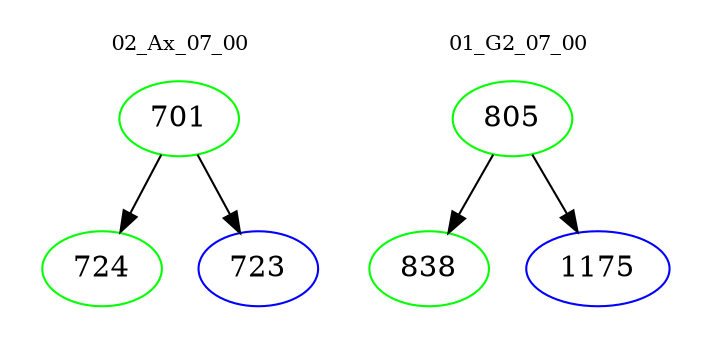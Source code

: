 digraph{
subgraph cluster_0 {
color = white
label = "02_Ax_07_00";
fontsize=10;
T0_701 [label="701", color="green"]
T0_701 -> T0_724 [color="black"]
T0_724 [label="724", color="green"]
T0_701 -> T0_723 [color="black"]
T0_723 [label="723", color="blue"]
}
subgraph cluster_1 {
color = white
label = "01_G2_07_00";
fontsize=10;
T1_805 [label="805", color="green"]
T1_805 -> T1_838 [color="black"]
T1_838 [label="838", color="green"]
T1_805 -> T1_1175 [color="black"]
T1_1175 [label="1175", color="blue"]
}
}
